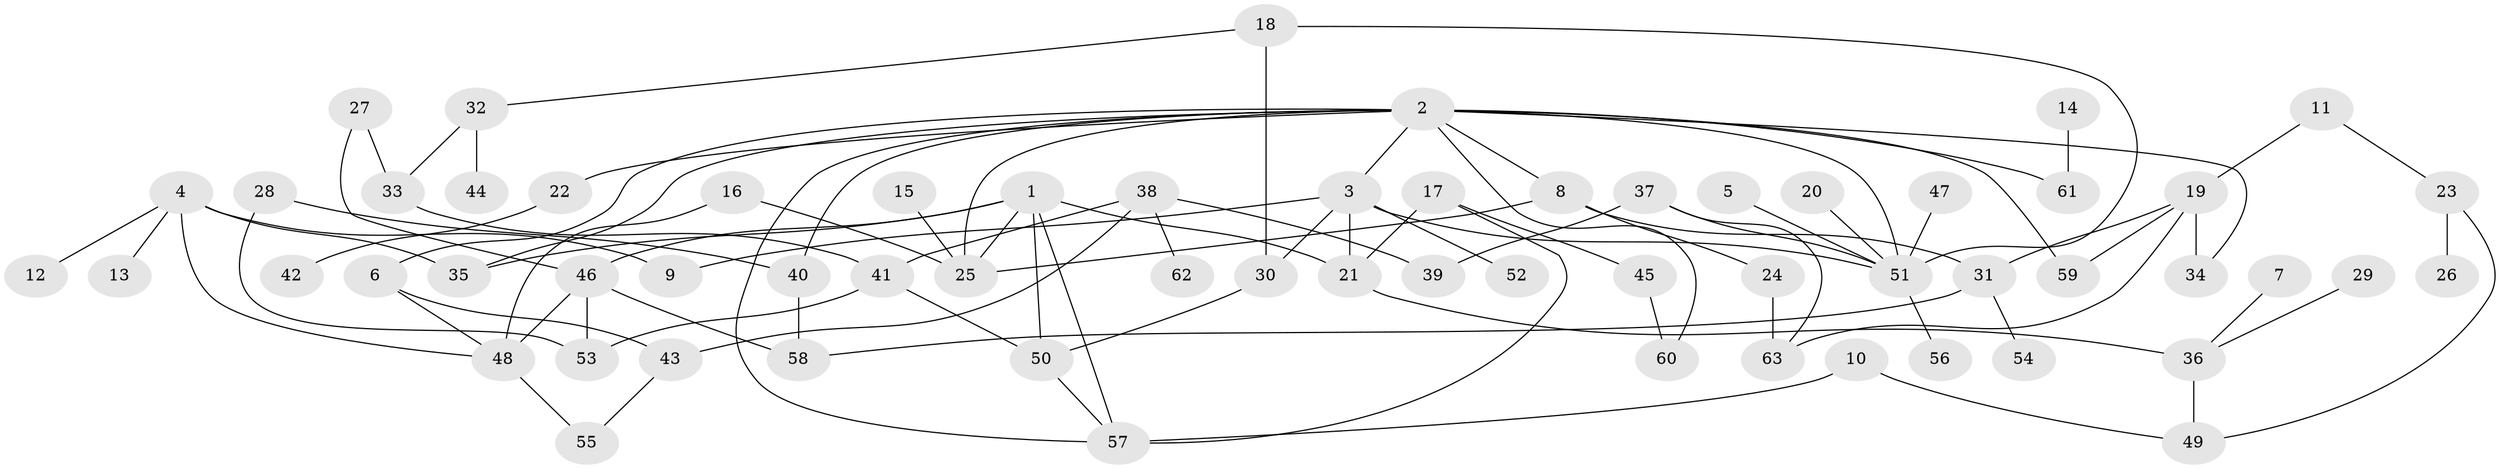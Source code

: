 // original degree distribution, {8: 0.008, 6: 0.032, 5: 0.072, 3: 0.184, 4: 0.104, 2: 0.296, 1: 0.304}
// Generated by graph-tools (version 1.1) at 2025/25/03/09/25 03:25:26]
// undirected, 63 vertices, 91 edges
graph export_dot {
graph [start="1"]
  node [color=gray90,style=filled];
  1;
  2;
  3;
  4;
  5;
  6;
  7;
  8;
  9;
  10;
  11;
  12;
  13;
  14;
  15;
  16;
  17;
  18;
  19;
  20;
  21;
  22;
  23;
  24;
  25;
  26;
  27;
  28;
  29;
  30;
  31;
  32;
  33;
  34;
  35;
  36;
  37;
  38;
  39;
  40;
  41;
  42;
  43;
  44;
  45;
  46;
  47;
  48;
  49;
  50;
  51;
  52;
  53;
  54;
  55;
  56;
  57;
  58;
  59;
  60;
  61;
  62;
  63;
  1 -- 21 [weight=1.0];
  1 -- 25 [weight=1.0];
  1 -- 35 [weight=1.0];
  1 -- 46 [weight=1.0];
  1 -- 50 [weight=1.0];
  1 -- 57 [weight=1.0];
  2 -- 3 [weight=1.0];
  2 -- 6 [weight=1.0];
  2 -- 8 [weight=1.0];
  2 -- 22 [weight=1.0];
  2 -- 25 [weight=1.0];
  2 -- 34 [weight=1.0];
  2 -- 35 [weight=1.0];
  2 -- 40 [weight=1.0];
  2 -- 51 [weight=2.0];
  2 -- 57 [weight=1.0];
  2 -- 59 [weight=1.0];
  2 -- 60 [weight=1.0];
  2 -- 61 [weight=1.0];
  3 -- 9 [weight=1.0];
  3 -- 21 [weight=1.0];
  3 -- 30 [weight=1.0];
  3 -- 51 [weight=1.0];
  3 -- 52 [weight=1.0];
  4 -- 9 [weight=1.0];
  4 -- 12 [weight=1.0];
  4 -- 13 [weight=1.0];
  4 -- 35 [weight=1.0];
  4 -- 48 [weight=1.0];
  5 -- 51 [weight=1.0];
  6 -- 43 [weight=1.0];
  6 -- 48 [weight=1.0];
  7 -- 36 [weight=1.0];
  8 -- 24 [weight=1.0];
  8 -- 25 [weight=1.0];
  8 -- 31 [weight=1.0];
  10 -- 49 [weight=1.0];
  10 -- 57 [weight=1.0];
  11 -- 19 [weight=1.0];
  11 -- 23 [weight=1.0];
  14 -- 61 [weight=1.0];
  15 -- 25 [weight=1.0];
  16 -- 25 [weight=1.0];
  16 -- 48 [weight=1.0];
  17 -- 21 [weight=1.0];
  17 -- 45 [weight=1.0];
  17 -- 57 [weight=1.0];
  18 -- 30 [weight=1.0];
  18 -- 32 [weight=1.0];
  18 -- 51 [weight=1.0];
  19 -- 31 [weight=1.0];
  19 -- 34 [weight=1.0];
  19 -- 59 [weight=1.0];
  19 -- 63 [weight=1.0];
  20 -- 51 [weight=1.0];
  21 -- 36 [weight=2.0];
  22 -- 42 [weight=1.0];
  23 -- 26 [weight=1.0];
  23 -- 49 [weight=1.0];
  24 -- 63 [weight=1.0];
  27 -- 33 [weight=1.0];
  27 -- 46 [weight=1.0];
  28 -- 40 [weight=1.0];
  28 -- 53 [weight=1.0];
  29 -- 36 [weight=1.0];
  30 -- 50 [weight=1.0];
  31 -- 54 [weight=1.0];
  31 -- 58 [weight=1.0];
  32 -- 33 [weight=1.0];
  32 -- 44 [weight=1.0];
  33 -- 41 [weight=1.0];
  36 -- 49 [weight=1.0];
  37 -- 39 [weight=1.0];
  37 -- 51 [weight=1.0];
  37 -- 63 [weight=1.0];
  38 -- 39 [weight=1.0];
  38 -- 41 [weight=1.0];
  38 -- 43 [weight=1.0];
  38 -- 62 [weight=1.0];
  40 -- 58 [weight=1.0];
  41 -- 50 [weight=1.0];
  41 -- 53 [weight=1.0];
  43 -- 55 [weight=1.0];
  45 -- 60 [weight=1.0];
  46 -- 48 [weight=1.0];
  46 -- 53 [weight=1.0];
  46 -- 58 [weight=1.0];
  47 -- 51 [weight=1.0];
  48 -- 55 [weight=1.0];
  50 -- 57 [weight=1.0];
  51 -- 56 [weight=1.0];
}
